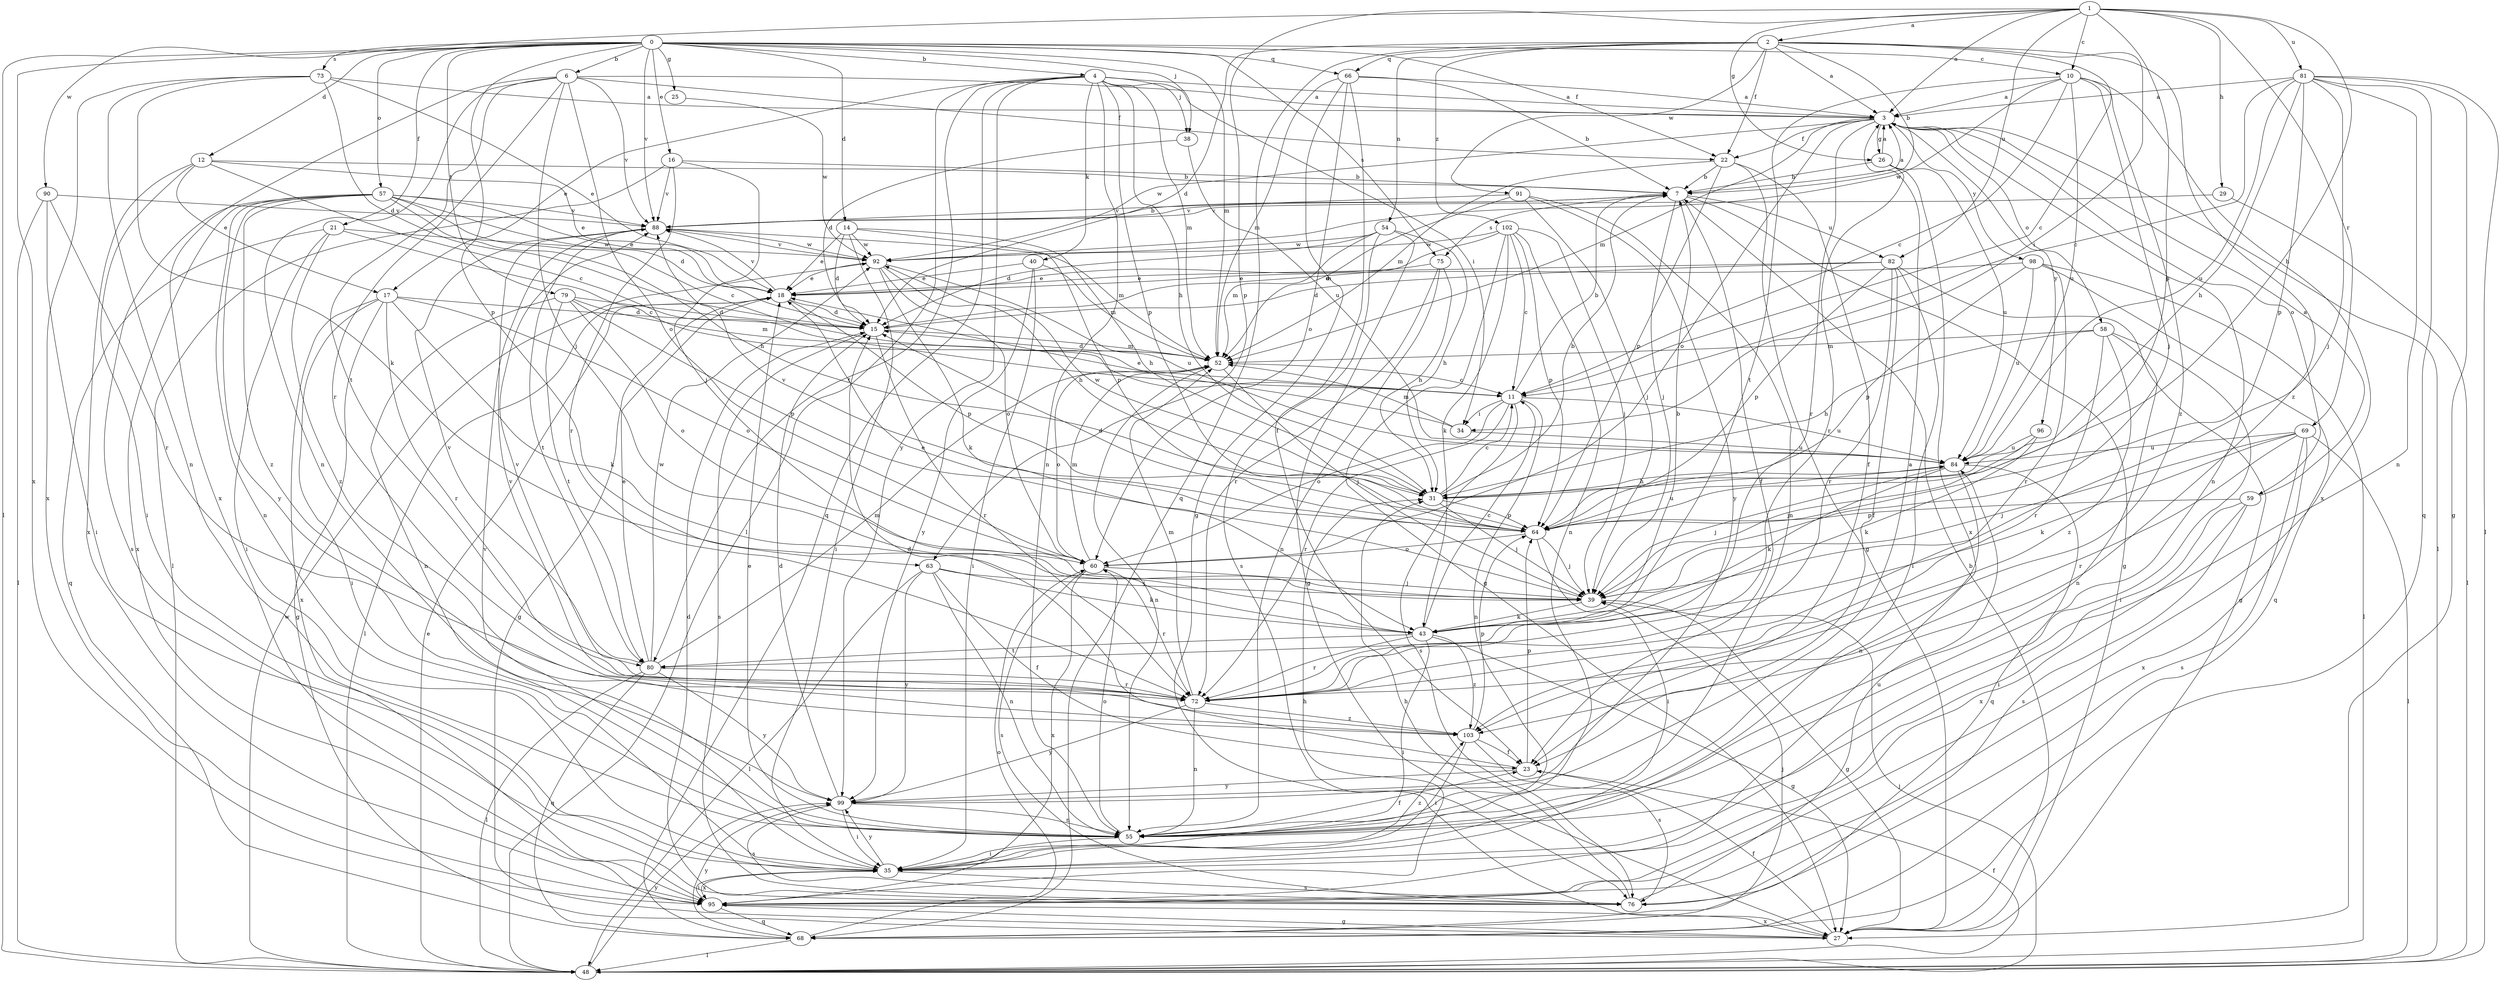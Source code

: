 strict digraph  {
0;
1;
2;
3;
4;
6;
7;
10;
11;
12;
14;
15;
16;
17;
18;
21;
22;
23;
25;
26;
27;
29;
31;
34;
35;
38;
39;
40;
43;
48;
52;
54;
55;
57;
58;
59;
60;
63;
64;
66;
68;
69;
72;
73;
75;
76;
79;
80;
81;
82;
84;
88;
90;
91;
92;
95;
96;
98;
99;
102;
103;
0 -> 4  [label=b];
0 -> 6  [label=b];
0 -> 10  [label=c];
0 -> 12  [label=d];
0 -> 14  [label=d];
0 -> 16  [label=e];
0 -> 21  [label=f];
0 -> 22  [label=f];
0 -> 25  [label=g];
0 -> 38  [label=j];
0 -> 48  [label=l];
0 -> 52  [label=m];
0 -> 57  [label=o];
0 -> 63  [label=p];
0 -> 66  [label=q];
0 -> 73  [label=s];
0 -> 75  [label=s];
0 -> 79  [label=t];
0 -> 88  [label=v];
0 -> 95  [label=x];
1 -> 2  [label=a];
1 -> 3  [label=a];
1 -> 10  [label=c];
1 -> 26  [label=g];
1 -> 29  [label=h];
1 -> 31  [label=h];
1 -> 63  [label=p];
1 -> 64  [label=p];
1 -> 69  [label=r];
1 -> 81  [label=u];
1 -> 82  [label=u];
1 -> 90  [label=w];
2 -> 3  [label=a];
2 -> 7  [label=b];
2 -> 11  [label=c];
2 -> 15  [label=d];
2 -> 22  [label=f];
2 -> 34  [label=i];
2 -> 54  [label=n];
2 -> 66  [label=q];
2 -> 68  [label=q];
2 -> 91  [label=w];
2 -> 102  [label=z];
2 -> 103  [label=z];
3 -> 22  [label=f];
3 -> 26  [label=g];
3 -> 48  [label=l];
3 -> 52  [label=m];
3 -> 55  [label=n];
3 -> 58  [label=o];
3 -> 59  [label=o];
3 -> 60  [label=o];
3 -> 72  [label=r];
3 -> 92  [label=w];
3 -> 96  [label=y];
3 -> 98  [label=y];
4 -> 3  [label=a];
4 -> 17  [label=e];
4 -> 31  [label=h];
4 -> 34  [label=i];
4 -> 38  [label=j];
4 -> 40  [label=k];
4 -> 48  [label=l];
4 -> 52  [label=m];
4 -> 55  [label=n];
4 -> 64  [label=p];
4 -> 68  [label=q];
4 -> 80  [label=t];
4 -> 99  [label=y];
6 -> 3  [label=a];
6 -> 22  [label=f];
6 -> 39  [label=j];
6 -> 55  [label=n];
6 -> 60  [label=o];
6 -> 72  [label=r];
6 -> 80  [label=t];
6 -> 88  [label=v];
6 -> 95  [label=x];
7 -> 3  [label=a];
7 -> 23  [label=f];
7 -> 27  [label=g];
7 -> 39  [label=j];
7 -> 75  [label=s];
7 -> 82  [label=u];
7 -> 88  [label=v];
10 -> 3  [label=a];
10 -> 11  [label=c];
10 -> 39  [label=j];
10 -> 80  [label=t];
10 -> 84  [label=u];
10 -> 92  [label=w];
10 -> 95  [label=x];
10 -> 103  [label=z];
11 -> 7  [label=b];
11 -> 34  [label=i];
11 -> 55  [label=n];
11 -> 60  [label=o];
11 -> 72  [label=r];
11 -> 76  [label=s];
11 -> 84  [label=u];
12 -> 7  [label=b];
12 -> 11  [label=c];
12 -> 17  [label=e];
12 -> 18  [label=e];
12 -> 35  [label=i];
12 -> 95  [label=x];
14 -> 15  [label=d];
14 -> 18  [label=e];
14 -> 31  [label=h];
14 -> 35  [label=i];
14 -> 64  [label=p];
14 -> 92  [label=w];
15 -> 52  [label=m];
15 -> 72  [label=r];
15 -> 76  [label=s];
16 -> 7  [label=b];
16 -> 39  [label=j];
16 -> 48  [label=l];
16 -> 72  [label=r];
16 -> 88  [label=v];
17 -> 15  [label=d];
17 -> 27  [label=g];
17 -> 35  [label=i];
17 -> 43  [label=k];
17 -> 60  [label=o];
17 -> 72  [label=r];
17 -> 95  [label=x];
18 -> 15  [label=d];
18 -> 27  [label=g];
18 -> 48  [label=l];
18 -> 64  [label=p];
18 -> 88  [label=v];
21 -> 11  [label=c];
21 -> 35  [label=i];
21 -> 68  [label=q];
21 -> 92  [label=w];
21 -> 103  [label=z];
22 -> 7  [label=b];
22 -> 23  [label=f];
22 -> 27  [label=g];
22 -> 52  [label=m];
22 -> 64  [label=p];
23 -> 15  [label=d];
23 -> 64  [label=p];
23 -> 99  [label=y];
25 -> 92  [label=w];
26 -> 3  [label=a];
26 -> 7  [label=b];
26 -> 72  [label=r];
26 -> 84  [label=u];
26 -> 95  [label=x];
27 -> 7  [label=b];
27 -> 23  [label=f];
27 -> 95  [label=x];
29 -> 48  [label=l];
29 -> 88  [label=v];
31 -> 7  [label=b];
31 -> 11  [label=c];
31 -> 39  [label=j];
31 -> 64  [label=p];
31 -> 92  [label=w];
34 -> 18  [label=e];
34 -> 52  [label=m];
34 -> 84  [label=u];
35 -> 76  [label=s];
35 -> 88  [label=v];
35 -> 95  [label=x];
35 -> 99  [label=y];
35 -> 103  [label=z];
38 -> 15  [label=d];
38 -> 84  [label=u];
39 -> 18  [label=e];
39 -> 27  [label=g];
39 -> 43  [label=k];
40 -> 18  [label=e];
40 -> 35  [label=i];
40 -> 52  [label=m];
40 -> 99  [label=y];
43 -> 7  [label=b];
43 -> 11  [label=c];
43 -> 27  [label=g];
43 -> 35  [label=i];
43 -> 72  [label=r];
43 -> 80  [label=t];
43 -> 103  [label=z];
48 -> 18  [label=e];
48 -> 23  [label=f];
48 -> 39  [label=j];
48 -> 92  [label=w];
48 -> 99  [label=y];
52 -> 11  [label=c];
52 -> 15  [label=d];
52 -> 39  [label=j];
52 -> 55  [label=n];
52 -> 60  [label=o];
54 -> 15  [label=d];
54 -> 27  [label=g];
54 -> 31  [label=h];
54 -> 52  [label=m];
54 -> 76  [label=s];
54 -> 92  [label=w];
55 -> 18  [label=e];
55 -> 23  [label=f];
55 -> 35  [label=i];
55 -> 60  [label=o];
57 -> 11  [label=c];
57 -> 15  [label=d];
57 -> 18  [label=e];
57 -> 31  [label=h];
57 -> 55  [label=n];
57 -> 76  [label=s];
57 -> 88  [label=v];
57 -> 95  [label=x];
57 -> 99  [label=y];
57 -> 103  [label=z];
58 -> 31  [label=h];
58 -> 35  [label=i];
58 -> 52  [label=m];
58 -> 55  [label=n];
58 -> 72  [label=r];
58 -> 103  [label=z];
59 -> 3  [label=a];
59 -> 35  [label=i];
59 -> 64  [label=p];
59 -> 76  [label=s];
59 -> 95  [label=x];
60 -> 39  [label=j];
60 -> 52  [label=m];
60 -> 72  [label=r];
60 -> 76  [label=s];
60 -> 95  [label=x];
63 -> 23  [label=f];
63 -> 39  [label=j];
63 -> 43  [label=k];
63 -> 48  [label=l];
63 -> 55  [label=n];
63 -> 99  [label=y];
64 -> 15  [label=d];
64 -> 35  [label=i];
64 -> 39  [label=j];
64 -> 60  [label=o];
64 -> 84  [label=u];
64 -> 88  [label=v];
66 -> 3  [label=a];
66 -> 7  [label=b];
66 -> 23  [label=f];
66 -> 27  [label=g];
66 -> 52  [label=m];
66 -> 60  [label=o];
68 -> 39  [label=j];
68 -> 48  [label=l];
68 -> 60  [label=o];
68 -> 99  [label=y];
69 -> 39  [label=j];
69 -> 43  [label=k];
69 -> 48  [label=l];
69 -> 72  [label=r];
69 -> 76  [label=s];
69 -> 84  [label=u];
69 -> 95  [label=x];
72 -> 52  [label=m];
72 -> 55  [label=n];
72 -> 88  [label=v];
72 -> 99  [label=y];
72 -> 103  [label=z];
73 -> 3  [label=a];
73 -> 15  [label=d];
73 -> 18  [label=e];
73 -> 43  [label=k];
73 -> 55  [label=n];
73 -> 95  [label=x];
75 -> 18  [label=e];
75 -> 31  [label=h];
75 -> 55  [label=n];
75 -> 72  [label=r];
76 -> 15  [label=d];
76 -> 31  [label=h];
76 -> 84  [label=u];
79 -> 15  [label=d];
79 -> 52  [label=m];
79 -> 55  [label=n];
79 -> 60  [label=o];
79 -> 64  [label=p];
79 -> 80  [label=t];
80 -> 18  [label=e];
80 -> 48  [label=l];
80 -> 52  [label=m];
80 -> 68  [label=q];
80 -> 72  [label=r];
80 -> 88  [label=v];
80 -> 92  [label=w];
80 -> 99  [label=y];
81 -> 3  [label=a];
81 -> 11  [label=c];
81 -> 27  [label=g];
81 -> 31  [label=h];
81 -> 39  [label=j];
81 -> 48  [label=l];
81 -> 55  [label=n];
81 -> 64  [label=p];
81 -> 68  [label=q];
81 -> 84  [label=u];
82 -> 15  [label=d];
82 -> 18  [label=e];
82 -> 23  [label=f];
82 -> 27  [label=g];
82 -> 35  [label=i];
82 -> 64  [label=p];
82 -> 72  [label=r];
84 -> 31  [label=h];
84 -> 39  [label=j];
84 -> 43  [label=k];
84 -> 55  [label=n];
84 -> 68  [label=q];
88 -> 7  [label=b];
88 -> 52  [label=m];
88 -> 80  [label=t];
88 -> 92  [label=w];
90 -> 35  [label=i];
90 -> 48  [label=l];
90 -> 72  [label=r];
90 -> 88  [label=v];
91 -> 39  [label=j];
91 -> 52  [label=m];
91 -> 55  [label=n];
91 -> 88  [label=v];
91 -> 99  [label=y];
92 -> 18  [label=e];
92 -> 31  [label=h];
92 -> 43  [label=k];
92 -> 60  [label=o];
92 -> 84  [label=u];
92 -> 88  [label=v];
95 -> 27  [label=g];
95 -> 31  [label=h];
95 -> 35  [label=i];
95 -> 68  [label=q];
96 -> 39  [label=j];
96 -> 43  [label=k];
96 -> 84  [label=u];
98 -> 18  [label=e];
98 -> 48  [label=l];
98 -> 64  [label=p];
98 -> 68  [label=q];
98 -> 72  [label=r];
98 -> 84  [label=u];
99 -> 3  [label=a];
99 -> 15  [label=d];
99 -> 35  [label=i];
99 -> 55  [label=n];
99 -> 76  [label=s];
102 -> 11  [label=c];
102 -> 15  [label=d];
102 -> 27  [label=g];
102 -> 39  [label=j];
102 -> 43  [label=k];
102 -> 55  [label=n];
102 -> 64  [label=p];
102 -> 92  [label=w];
103 -> 23  [label=f];
103 -> 35  [label=i];
103 -> 64  [label=p];
103 -> 76  [label=s];
103 -> 88  [label=v];
}
